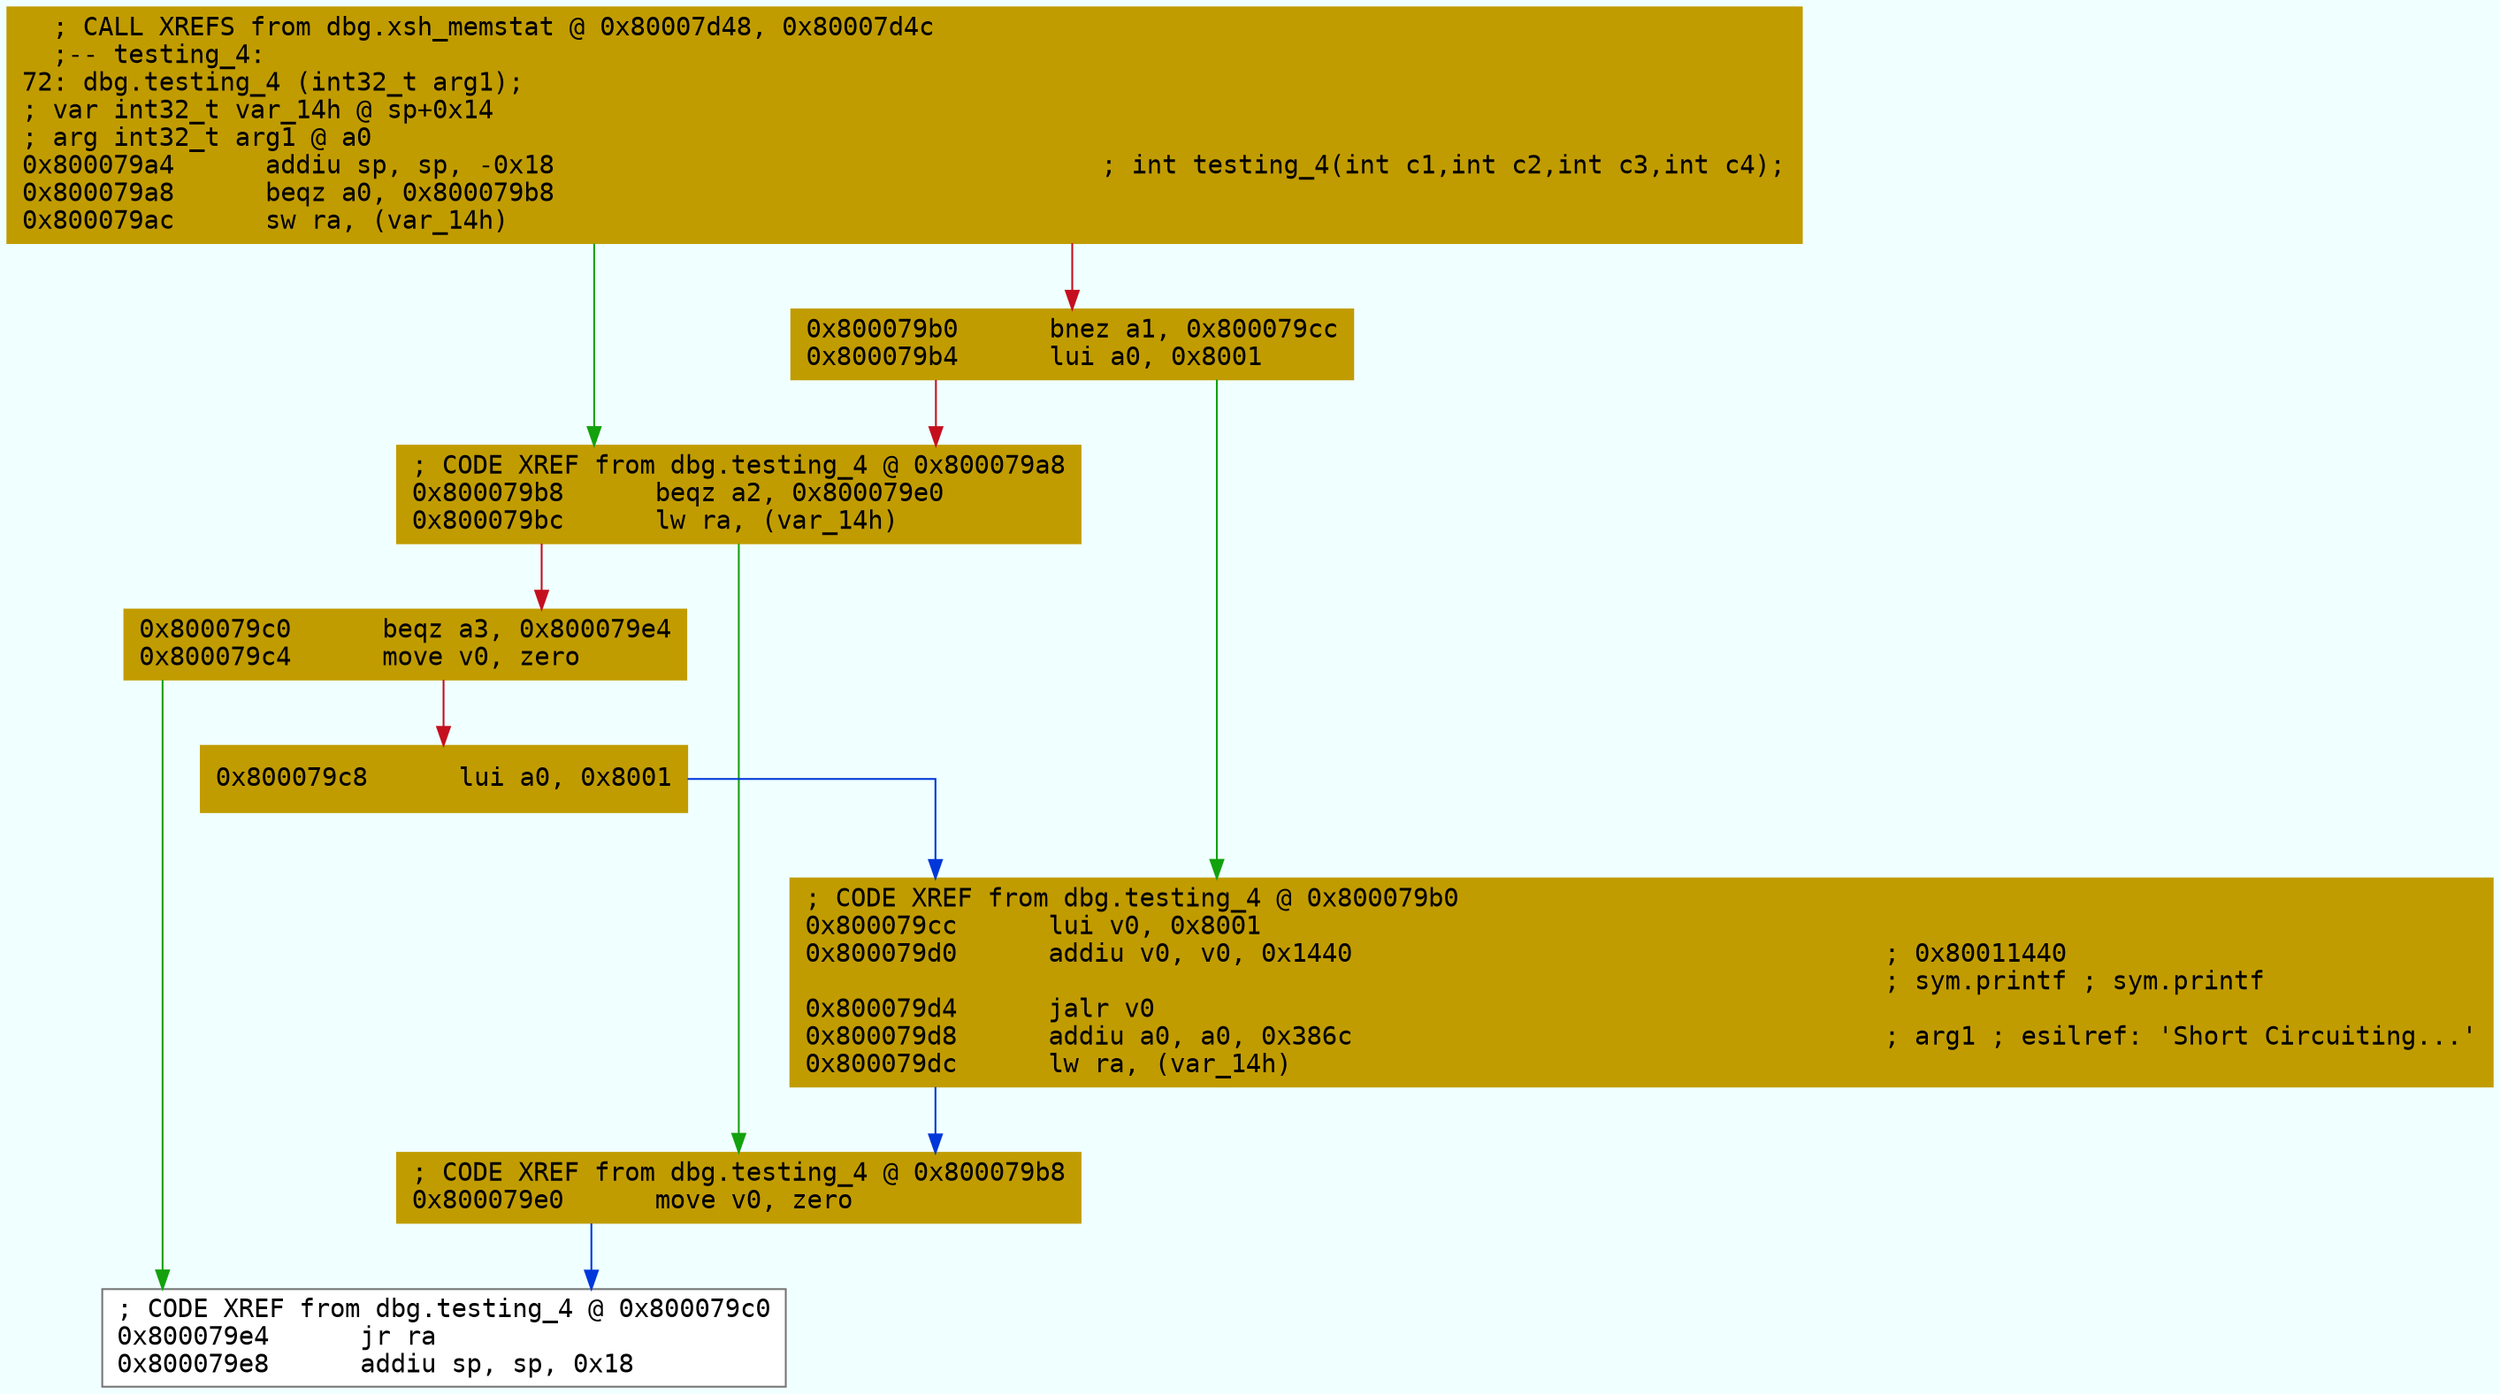 digraph code {
	graph [bgcolor=azure fontsize=8 fontname="Courier" splines="ortho"];
	node [fillcolor=gray style=filled shape=box];
	edge [arrowhead="normal"];
	"0x800079a4" [URL="dbg.testing_4/0x800079a4", fillcolor="#c19c00",color="#c19c00", fontname="Courier",label="  ; CALL XREFS from dbg.xsh_memstat @ 0x80007d48, 0x80007d4c\l  ;-- testing_4:\l72: dbg.testing_4 (int32_t arg1);\l; var int32_t var_14h @ sp+0x14\l; arg int32_t arg1 @ a0\l0x800079a4      addiu sp, sp, -0x18                                    ; int testing_4(int c1,int c2,int c3,int c4);\l0x800079a8      beqz a0, 0x800079b8\l0x800079ac      sw ra, (var_14h)\l"]
	"0x800079b0" [URL="dbg.testing_4/0x800079b0", fillcolor="#c19c00",color="#c19c00", fontname="Courier",label="0x800079b0      bnez a1, 0x800079cc\l0x800079b4      lui a0, 0x8001\l"]
	"0x800079b8" [URL="dbg.testing_4/0x800079b8", fillcolor="#c19c00",color="#c19c00", fontname="Courier",label="; CODE XREF from dbg.testing_4 @ 0x800079a8\l0x800079b8      beqz a2, 0x800079e0\l0x800079bc      lw ra, (var_14h)\l"]
	"0x800079c0" [URL="dbg.testing_4/0x800079c0", fillcolor="#c19c00",color="#c19c00", fontname="Courier",label="0x800079c0      beqz a3, 0x800079e4\l0x800079c4      move v0, zero\l"]
	"0x800079c8" [URL="dbg.testing_4/0x800079c8", fillcolor="#c19c00",color="#c19c00", fontname="Courier",label="0x800079c8      lui a0, 0x8001\l"]
	"0x800079cc" [URL="dbg.testing_4/0x800079cc", fillcolor="#c19c00",color="#c19c00", fontname="Courier",label="; CODE XREF from dbg.testing_4 @ 0x800079b0\l0x800079cc      lui v0, 0x8001\l0x800079d0      addiu v0, v0, 0x1440                                   ; 0x80011440\l                                                                       ; sym.printf ; sym.printf\l0x800079d4      jalr v0\l0x800079d8      addiu a0, a0, 0x386c                                   ; arg1 ; esilref: 'Short Circuiting...'\l0x800079dc      lw ra, (var_14h)\l"]
	"0x800079e0" [URL="dbg.testing_4/0x800079e0", fillcolor="#c19c00",color="#c19c00", fontname="Courier",label="; CODE XREF from dbg.testing_4 @ 0x800079b8\l0x800079e0      move v0, zero\l"]
	"0x800079e4" [URL="dbg.testing_4/0x800079e4", fillcolor="white",color="#767676", fontname="Courier",label="; CODE XREF from dbg.testing_4 @ 0x800079c0\l0x800079e4      jr ra\l0x800079e8      addiu sp, sp, 0x18\l"]
        "0x800079a4" -> "0x800079b8" [color="#13a10e"];
        "0x800079a4" -> "0x800079b0" [color="#c50f1f"];
        "0x800079b0" -> "0x800079cc" [color="#13a10e"];
        "0x800079b0" -> "0x800079b8" [color="#c50f1f"];
        "0x800079b8" -> "0x800079e0" [color="#13a10e"];
        "0x800079b8" -> "0x800079c0" [color="#c50f1f"];
        "0x800079c0" -> "0x800079e4" [color="#13a10e"];
        "0x800079c0" -> "0x800079c8" [color="#c50f1f"];
        "0x800079c8" -> "0x800079cc" [color="#0037da"];
        "0x800079cc" -> "0x800079e0" [color="#0037da"];
        "0x800079e0" -> "0x800079e4" [color="#0037da"];
}
